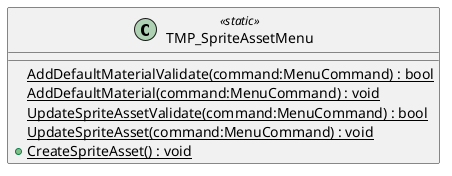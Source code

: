 @startuml
class TMP_SpriteAssetMenu <<static>> {
    {static} AddDefaultMaterialValidate(command:MenuCommand) : bool
    {static} AddDefaultMaterial(command:MenuCommand) : void
    {static} UpdateSpriteAssetValidate(command:MenuCommand) : bool
    {static} UpdateSpriteAsset(command:MenuCommand) : void
    + {static} CreateSpriteAsset() : void
}
@enduml
